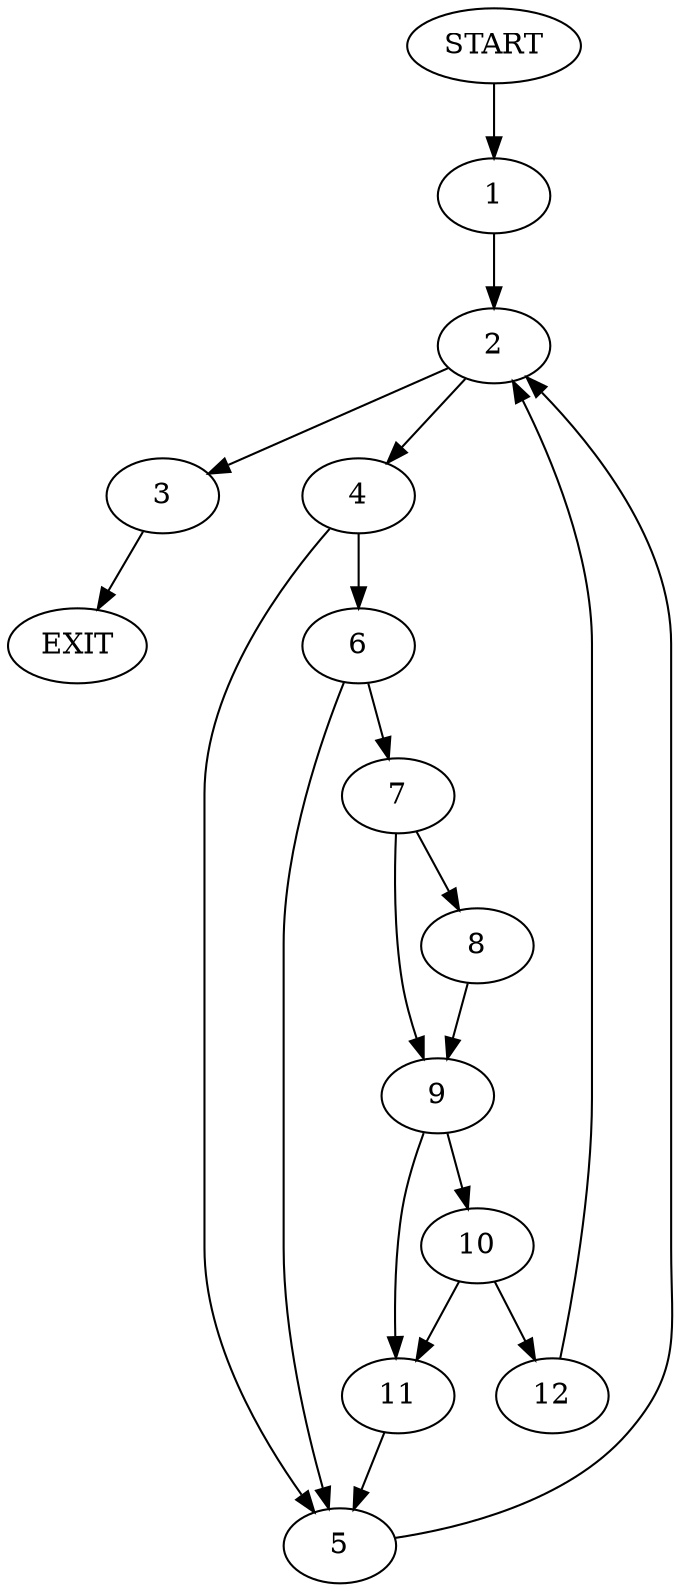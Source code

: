 digraph {
0 [label="START"]
13 [label="EXIT"]
0 -> 1
1 -> 2
2 -> 3
2 -> 4
3 -> 13
4 -> 5
4 -> 6
6 -> 5
6 -> 7
5 -> 2
7 -> 8
7 -> 9
8 -> 9
9 -> 10
9 -> 11
10 -> 11
10 -> 12
11 -> 5
12 -> 2
}
